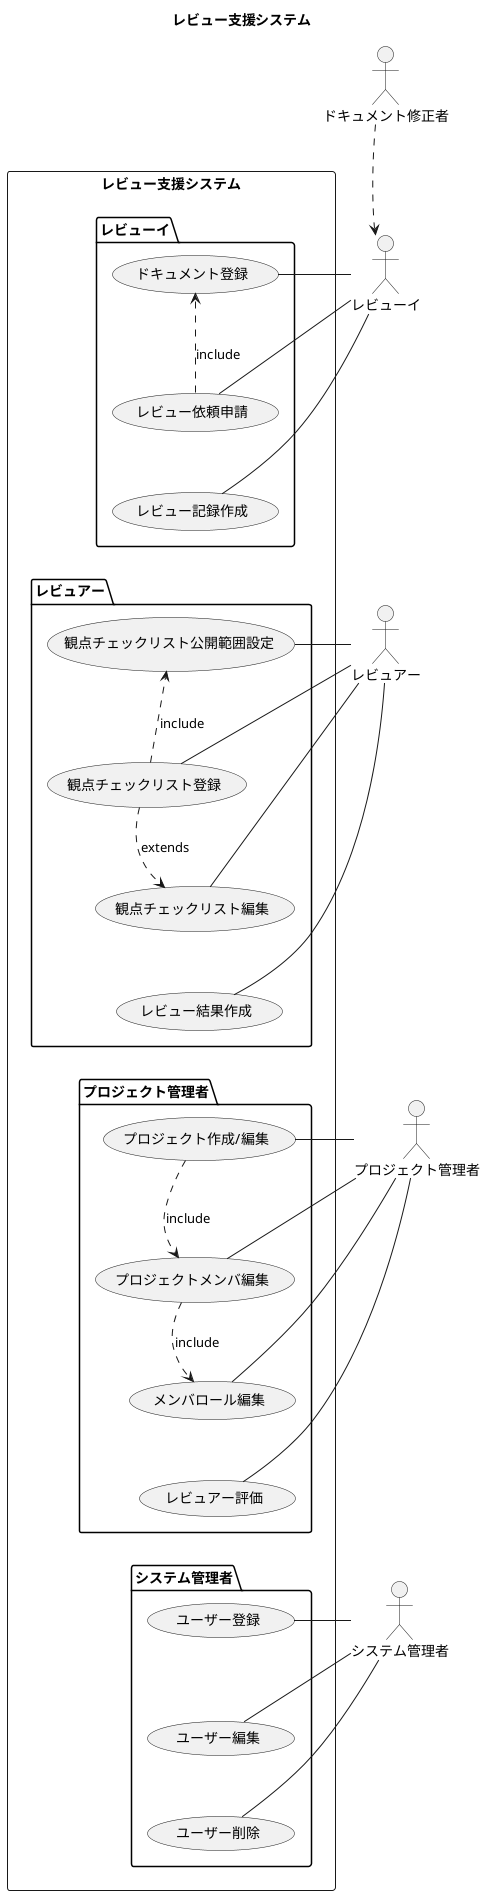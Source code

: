 @startuml

'left to right direction

title レビュー支援システム

'アクター
:レビュアー: as reviewer
:レビューイ: as reviewee
:ドキュメント修正者: as maintainer
:プロジェクト管理者: as projectManager
:システム管理者: as systemAdmin

maintainer .> reviewee

' システムユースケース
rectangle "レビュー支援システム" as smartReviewApp {
    package "レビューイ" as revieweePackage {
        (ドキュメント登録) as uploadDocuments
        (レビュー依頼申請) as reviewRequest
        (レビュー記録作成) as createReviewResultReviewee
    }

    package "レビュアー" as reviewerPackage{ 
        (観点チェックリスト公開範囲設定) as settingCheckListScope
        (観点チェックリスト登録) as registrationChecklist
        (観点チェックリスト編集) as updateChecklist
        (レビュー結果作成) as createReviewResult
    }

    package "プロジェクト管理者" as projectManagerPackage {
        (プロジェクト作成/編集) as editProject
        (プロジェクトメンバ編集) as editProjectMember
        (メンバロール編集) as editMemberRole
        (レビュアー評価) as reviewerAssessment
    }

    package "システム管理者" as systemAdminPackage {
        (ユーザー登録) as registrationUser
        (ユーザー編集) as editUser
        (ユーザー削除) as deleteUser
    }
}

' レビューイパッケージ相関関係
reviewee - uploadDocuments
reviewee - reviewRequest
reviewee - createReviewResultReviewee
reviewRequest .> uploadDocuments: include

' レビュアーパッケージ相関関係
reviewer - settingCheckListScope
reviewer - registrationChecklist
reviewer - updateChecklist
reviewer - createReviewResult
registrationChecklist .> settingCheckListScope: include
registrationChecklist .> updateChecklist: extends

' プロジェクト管理者パッケージ相関関係
projectManager - editProject
projectManager - editProjectMember
projectManager - editMemberRole
projectManager - reviewerAssessment
editProject .> editProjectMember: include
editProjectMember .> editMemberRole: include

' システム管理者パッケージ相関関係
systemAdmin - registrationUser
systemAdmin - editUser
systemAdmin - deleteUser

' ##レイアウト##
' アクターどうしの位置関係
maintainer -[hidden]down- reviewee
reviewee -[hidden]down- reviewer
reviewer -[hidden]down- projectManager
projectManager -[hidden]down- systemAdmin

' ユースケースの位置関係
uploadDocuments -[hidden]down- reviewRequest
reviewRequest -[hidden]down- createReviewResultReviewee
createReviewResultReviewee -[hidden]down- settingCheckListScope
settingCheckListScope -[hidden]down- registrationChecklist
registrationChecklist -[hidden]down- updateChecklist
updateChecklist -[hidden]down- createReviewResult
createReviewResult -[hidden]down- editProject
editProject -[hidden]down- editProjectMember
editProjectMember -[hidden]down- editMemberRole
editMemberRole -[hidden]down- reviewerAssessment
reviewerAssessment -[hidden]down- registrationUser
registrationUser -[hidden]down- editUser
editUser -[hidden]down- deleteUser

@enduml